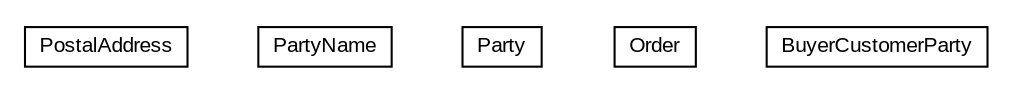 #!/usr/local/bin/dot
#
# Class diagram 
# Generated by UMLGraph version R5_6 (http://www.umlgraph.org/)
#

digraph G {
	edge [fontname="arial",fontsize=10,labelfontname="arial",labelfontsize=10];
	node [fontname="arial",fontsize=10,shape=plaintext];
	nodesep=0.25;
	ranksep=0.5;
	// xml.third_party.digestor.dto.order.PostalAddress
	c8006 [label=<<table title="xml.third_party.digestor.dto.order.PostalAddress" border="0" cellborder="1" cellspacing="0" cellpadding="2" port="p" href="./PostalAddress.html">
		<tr><td><table border="0" cellspacing="0" cellpadding="1">
<tr><td align="center" balign="center"> PostalAddress </td></tr>
		</table></td></tr>
		</table>>, URL="./PostalAddress.html", fontname="arial", fontcolor="black", fontsize=10.0];
	// xml.third_party.digestor.dto.order.PartyName
	c8007 [label=<<table title="xml.third_party.digestor.dto.order.PartyName" border="0" cellborder="1" cellspacing="0" cellpadding="2" port="p" href="./PartyName.html">
		<tr><td><table border="0" cellspacing="0" cellpadding="1">
<tr><td align="center" balign="center"> PartyName </td></tr>
		</table></td></tr>
		</table>>, URL="./PartyName.html", fontname="arial", fontcolor="black", fontsize=10.0];
	// xml.third_party.digestor.dto.order.Party
	c8008 [label=<<table title="xml.third_party.digestor.dto.order.Party" border="0" cellborder="1" cellspacing="0" cellpadding="2" port="p" href="./Party.html">
		<tr><td><table border="0" cellspacing="0" cellpadding="1">
<tr><td align="center" balign="center"> Party </td></tr>
		</table></td></tr>
		</table>>, URL="./Party.html", fontname="arial", fontcolor="black", fontsize=10.0];
	// xml.third_party.digestor.dto.order.Order
	c8009 [label=<<table title="xml.third_party.digestor.dto.order.Order" border="0" cellborder="1" cellspacing="0" cellpadding="2" port="p" href="./Order.html">
		<tr><td><table border="0" cellspacing="0" cellpadding="1">
<tr><td align="center" balign="center"> Order </td></tr>
		</table></td></tr>
		</table>>, URL="./Order.html", fontname="arial", fontcolor="black", fontsize=10.0];
	// xml.third_party.digestor.dto.order.BuyerCustomerParty
	c8010 [label=<<table title="xml.third_party.digestor.dto.order.BuyerCustomerParty" border="0" cellborder="1" cellspacing="0" cellpadding="2" port="p" href="./BuyerCustomerParty.html">
		<tr><td><table border="0" cellspacing="0" cellpadding="1">
<tr><td align="center" balign="center"> BuyerCustomerParty </td></tr>
		</table></td></tr>
		</table>>, URL="./BuyerCustomerParty.html", fontname="arial", fontcolor="black", fontsize=10.0];
}

